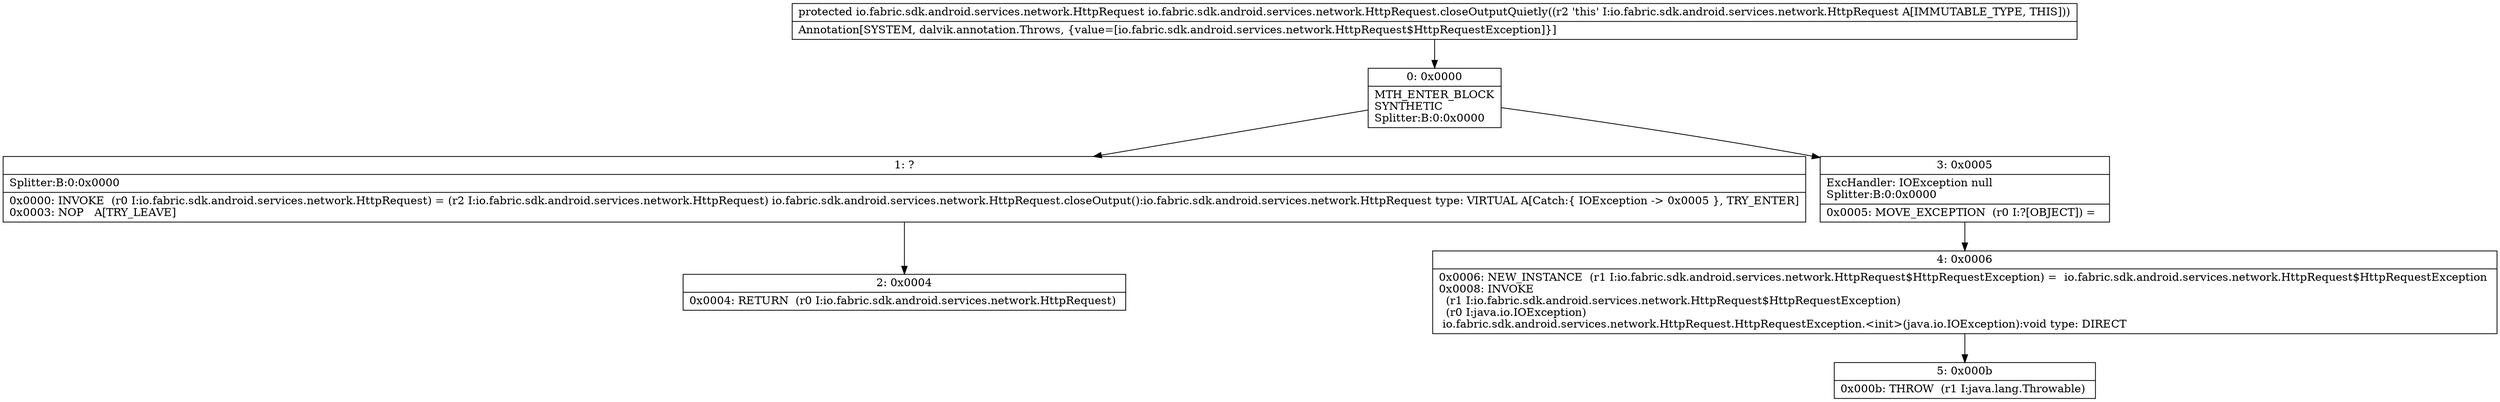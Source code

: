 digraph "CFG forio.fabric.sdk.android.services.network.HttpRequest.closeOutputQuietly()Lio\/fabric\/sdk\/android\/services\/network\/HttpRequest;" {
Node_0 [shape=record,label="{0\:\ 0x0000|MTH_ENTER_BLOCK\lSYNTHETIC\lSplitter:B:0:0x0000\l}"];
Node_1 [shape=record,label="{1\:\ ?|Splitter:B:0:0x0000\l|0x0000: INVOKE  (r0 I:io.fabric.sdk.android.services.network.HttpRequest) = (r2 I:io.fabric.sdk.android.services.network.HttpRequest) io.fabric.sdk.android.services.network.HttpRequest.closeOutput():io.fabric.sdk.android.services.network.HttpRequest type: VIRTUAL A[Catch:\{ IOException \-\> 0x0005 \}, TRY_ENTER]\l0x0003: NOP   A[TRY_LEAVE]\l}"];
Node_2 [shape=record,label="{2\:\ 0x0004|0x0004: RETURN  (r0 I:io.fabric.sdk.android.services.network.HttpRequest) \l}"];
Node_3 [shape=record,label="{3\:\ 0x0005|ExcHandler: IOException null\lSplitter:B:0:0x0000\l|0x0005: MOVE_EXCEPTION  (r0 I:?[OBJECT]) =  \l}"];
Node_4 [shape=record,label="{4\:\ 0x0006|0x0006: NEW_INSTANCE  (r1 I:io.fabric.sdk.android.services.network.HttpRequest$HttpRequestException) =  io.fabric.sdk.android.services.network.HttpRequest$HttpRequestException \l0x0008: INVOKE  \l  (r1 I:io.fabric.sdk.android.services.network.HttpRequest$HttpRequestException)\l  (r0 I:java.io.IOException)\l io.fabric.sdk.android.services.network.HttpRequest.HttpRequestException.\<init\>(java.io.IOException):void type: DIRECT \l}"];
Node_5 [shape=record,label="{5\:\ 0x000b|0x000b: THROW  (r1 I:java.lang.Throwable) \l}"];
MethodNode[shape=record,label="{protected io.fabric.sdk.android.services.network.HttpRequest io.fabric.sdk.android.services.network.HttpRequest.closeOutputQuietly((r2 'this' I:io.fabric.sdk.android.services.network.HttpRequest A[IMMUTABLE_TYPE, THIS]))  | Annotation[SYSTEM, dalvik.annotation.Throws, \{value=[io.fabric.sdk.android.services.network.HttpRequest$HttpRequestException]\}]\l}"];
MethodNode -> Node_0;
Node_0 -> Node_1;
Node_0 -> Node_3;
Node_1 -> Node_2;
Node_3 -> Node_4;
Node_4 -> Node_5;
}


